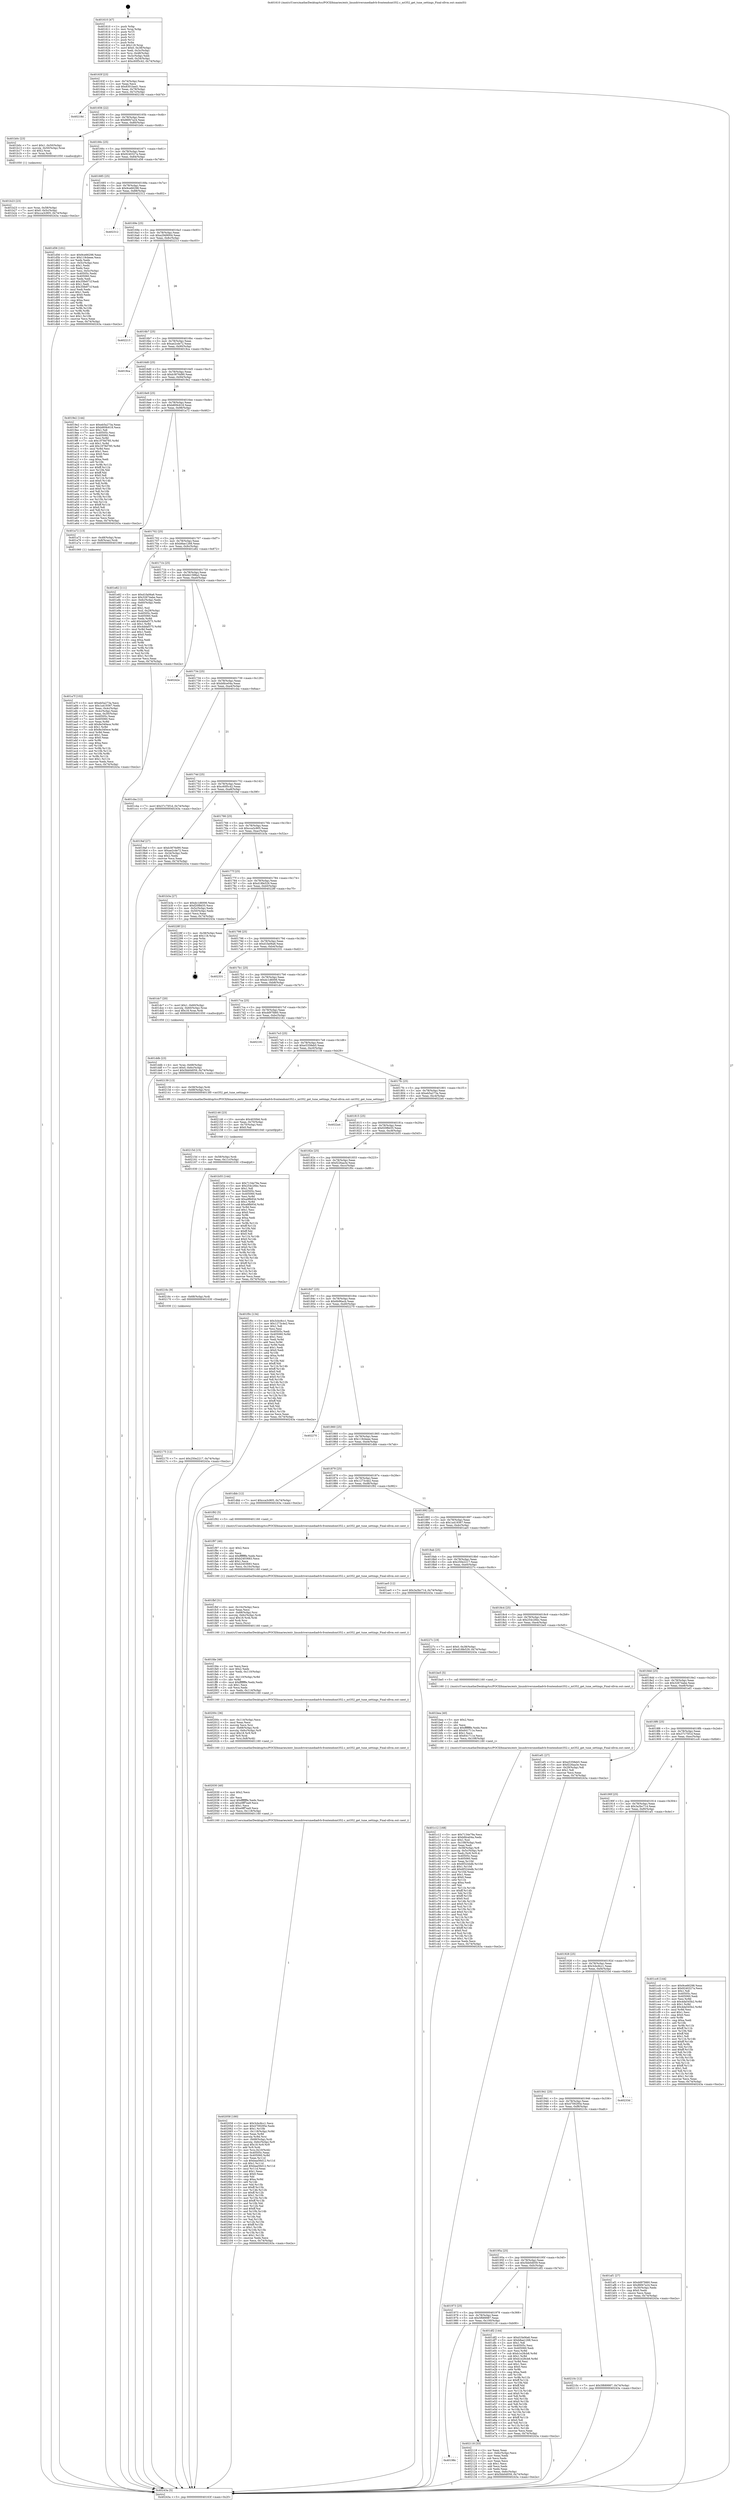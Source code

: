 digraph "0x401610" {
  label = "0x401610 (/mnt/c/Users/mathe/Desktop/tcc/POCII/binaries/extr_linuxdriversmediadvb-frontendsmt352.c_mt352_get_tune_settings_Final-ollvm.out::main(0))"
  labelloc = "t"
  node[shape=record]

  Entry [label="",width=0.3,height=0.3,shape=circle,fillcolor=black,style=filled]
  "0x40163f" [label="{
     0x40163f [23]\l
     | [instrs]\l
     &nbsp;&nbsp;0x40163f \<+3\>: mov -0x74(%rbp),%eax\l
     &nbsp;&nbsp;0x401642 \<+2\>: mov %eax,%ecx\l
     &nbsp;&nbsp;0x401644 \<+6\>: sub $0x8301bed1,%ecx\l
     &nbsp;&nbsp;0x40164a \<+3\>: mov %eax,-0x78(%rbp)\l
     &nbsp;&nbsp;0x40164d \<+3\>: mov %ecx,-0x7c(%rbp)\l
     &nbsp;&nbsp;0x401650 \<+6\>: je 000000000040218d \<main+0xb7d\>\l
  }"]
  "0x40218d" [label="{
     0x40218d\l
  }", style=dashed]
  "0x401656" [label="{
     0x401656 [22]\l
     | [instrs]\l
     &nbsp;&nbsp;0x401656 \<+5\>: jmp 000000000040165b \<main+0x4b\>\l
     &nbsp;&nbsp;0x40165b \<+3\>: mov -0x78(%rbp),%eax\l
     &nbsp;&nbsp;0x40165e \<+5\>: sub $0x86f47a24,%eax\l
     &nbsp;&nbsp;0x401663 \<+3\>: mov %eax,-0x80(%rbp)\l
     &nbsp;&nbsp;0x401666 \<+6\>: je 0000000000401b0c \<main+0x4fc\>\l
  }"]
  Exit [label="",width=0.3,height=0.3,shape=circle,fillcolor=black,style=filled,peripheries=2]
  "0x401b0c" [label="{
     0x401b0c [23]\l
     | [instrs]\l
     &nbsp;&nbsp;0x401b0c \<+7\>: movl $0x1,-0x50(%rbp)\l
     &nbsp;&nbsp;0x401b13 \<+4\>: movslq -0x50(%rbp),%rax\l
     &nbsp;&nbsp;0x401b17 \<+4\>: shl $0x2,%rax\l
     &nbsp;&nbsp;0x401b1b \<+3\>: mov %rax,%rdi\l
     &nbsp;&nbsp;0x401b1e \<+5\>: call 0000000000401050 \<malloc@plt\>\l
     | [calls]\l
     &nbsp;&nbsp;0x401050 \{1\} (unknown)\l
  }"]
  "0x40166c" [label="{
     0x40166c [25]\l
     | [instrs]\l
     &nbsp;&nbsp;0x40166c \<+5\>: jmp 0000000000401671 \<main+0x61\>\l
     &nbsp;&nbsp;0x401671 \<+3\>: mov -0x78(%rbp),%eax\l
     &nbsp;&nbsp;0x401674 \<+5\>: sub $0x9240327a,%eax\l
     &nbsp;&nbsp;0x401679 \<+6\>: mov %eax,-0x84(%rbp)\l
     &nbsp;&nbsp;0x40167f \<+6\>: je 0000000000401d56 \<main+0x746\>\l
  }"]
  "0x402175" [label="{
     0x402175 [12]\l
     | [instrs]\l
     &nbsp;&nbsp;0x402175 \<+7\>: movl $0x250e2217,-0x74(%rbp)\l
     &nbsp;&nbsp;0x40217c \<+5\>: jmp 000000000040243a \<main+0xe2a\>\l
  }"]
  "0x401d56" [label="{
     0x401d56 [101]\l
     | [instrs]\l
     &nbsp;&nbsp;0x401d56 \<+5\>: mov $0x9ce66298,%eax\l
     &nbsp;&nbsp;0x401d5b \<+5\>: mov $0x119cbeee,%ecx\l
     &nbsp;&nbsp;0x401d60 \<+2\>: xor %edx,%edx\l
     &nbsp;&nbsp;0x401d62 \<+3\>: mov -0x5c(%rbp),%esi\l
     &nbsp;&nbsp;0x401d65 \<+3\>: sub $0x1,%edx\l
     &nbsp;&nbsp;0x401d68 \<+2\>: sub %edx,%esi\l
     &nbsp;&nbsp;0x401d6a \<+3\>: mov %esi,-0x5c(%rbp)\l
     &nbsp;&nbsp;0x401d6d \<+7\>: mov 0x40505c,%edx\l
     &nbsp;&nbsp;0x401d74 \<+7\>: mov 0x405060,%esi\l
     &nbsp;&nbsp;0x401d7b \<+2\>: mov %edx,%edi\l
     &nbsp;&nbsp;0x401d7d \<+6\>: add $0x35fe971f,%edi\l
     &nbsp;&nbsp;0x401d83 \<+3\>: sub $0x1,%edi\l
     &nbsp;&nbsp;0x401d86 \<+6\>: sub $0x35fe971f,%edi\l
     &nbsp;&nbsp;0x401d8c \<+3\>: imul %edi,%edx\l
     &nbsp;&nbsp;0x401d8f \<+3\>: and $0x1,%edx\l
     &nbsp;&nbsp;0x401d92 \<+3\>: cmp $0x0,%edx\l
     &nbsp;&nbsp;0x401d95 \<+4\>: sete %r8b\l
     &nbsp;&nbsp;0x401d99 \<+3\>: cmp $0xa,%esi\l
     &nbsp;&nbsp;0x401d9c \<+4\>: setl %r9b\l
     &nbsp;&nbsp;0x401da0 \<+3\>: mov %r8b,%r10b\l
     &nbsp;&nbsp;0x401da3 \<+3\>: and %r9b,%r10b\l
     &nbsp;&nbsp;0x401da6 \<+3\>: xor %r9b,%r8b\l
     &nbsp;&nbsp;0x401da9 \<+3\>: or %r8b,%r10b\l
     &nbsp;&nbsp;0x401dac \<+4\>: test $0x1,%r10b\l
     &nbsp;&nbsp;0x401db0 \<+3\>: cmovne %ecx,%eax\l
     &nbsp;&nbsp;0x401db3 \<+3\>: mov %eax,-0x74(%rbp)\l
     &nbsp;&nbsp;0x401db6 \<+5\>: jmp 000000000040243a \<main+0xe2a\>\l
  }"]
  "0x401685" [label="{
     0x401685 [25]\l
     | [instrs]\l
     &nbsp;&nbsp;0x401685 \<+5\>: jmp 000000000040168a \<main+0x7a\>\l
     &nbsp;&nbsp;0x40168a \<+3\>: mov -0x78(%rbp),%eax\l
     &nbsp;&nbsp;0x40168d \<+5\>: sub $0x9ce66298,%eax\l
     &nbsp;&nbsp;0x401692 \<+6\>: mov %eax,-0x88(%rbp)\l
     &nbsp;&nbsp;0x401698 \<+6\>: je 0000000000402312 \<main+0xd02\>\l
  }"]
  "0x40216c" [label="{
     0x40216c [9]\l
     | [instrs]\l
     &nbsp;&nbsp;0x40216c \<+4\>: mov -0x68(%rbp),%rdi\l
     &nbsp;&nbsp;0x402170 \<+5\>: call 0000000000401030 \<free@plt\>\l
     | [calls]\l
     &nbsp;&nbsp;0x401030 \{1\} (unknown)\l
  }"]
  "0x402312" [label="{
     0x402312\l
  }", style=dashed]
  "0x40169e" [label="{
     0x40169e [25]\l
     | [instrs]\l
     &nbsp;&nbsp;0x40169e \<+5\>: jmp 00000000004016a3 \<main+0x93\>\l
     &nbsp;&nbsp;0x4016a3 \<+3\>: mov -0x78(%rbp),%eax\l
     &nbsp;&nbsp;0x4016a6 \<+5\>: sub $0xa29d9004,%eax\l
     &nbsp;&nbsp;0x4016ab \<+6\>: mov %eax,-0x8c(%rbp)\l
     &nbsp;&nbsp;0x4016b1 \<+6\>: je 0000000000402213 \<main+0xc03\>\l
  }"]
  "0x40215d" [label="{
     0x40215d [15]\l
     | [instrs]\l
     &nbsp;&nbsp;0x40215d \<+4\>: mov -0x58(%rbp),%rdi\l
     &nbsp;&nbsp;0x402161 \<+6\>: mov %eax,-0x11c(%rbp)\l
     &nbsp;&nbsp;0x402167 \<+5\>: call 0000000000401030 \<free@plt\>\l
     | [calls]\l
     &nbsp;&nbsp;0x401030 \{1\} (unknown)\l
  }"]
  "0x402213" [label="{
     0x402213\l
  }", style=dashed]
  "0x4016b7" [label="{
     0x4016b7 [25]\l
     | [instrs]\l
     &nbsp;&nbsp;0x4016b7 \<+5\>: jmp 00000000004016bc \<main+0xac\>\l
     &nbsp;&nbsp;0x4016bc \<+3\>: mov -0x78(%rbp),%eax\l
     &nbsp;&nbsp;0x4016bf \<+5\>: sub $0xae2cde72,%eax\l
     &nbsp;&nbsp;0x4016c4 \<+6\>: mov %eax,-0x90(%rbp)\l
     &nbsp;&nbsp;0x4016ca \<+6\>: je 00000000004019ca \<main+0x3ba\>\l
  }"]
  "0x402146" [label="{
     0x402146 [23]\l
     | [instrs]\l
     &nbsp;&nbsp;0x402146 \<+10\>: movabs $0x4030b6,%rdi\l
     &nbsp;&nbsp;0x402150 \<+3\>: mov %eax,-0x70(%rbp)\l
     &nbsp;&nbsp;0x402153 \<+3\>: mov -0x70(%rbp),%esi\l
     &nbsp;&nbsp;0x402156 \<+2\>: mov $0x0,%al\l
     &nbsp;&nbsp;0x402158 \<+5\>: call 0000000000401040 \<printf@plt\>\l
     | [calls]\l
     &nbsp;&nbsp;0x401040 \{1\} (unknown)\l
  }"]
  "0x4019ca" [label="{
     0x4019ca\l
  }", style=dashed]
  "0x4016d0" [label="{
     0x4016d0 [25]\l
     | [instrs]\l
     &nbsp;&nbsp;0x4016d0 \<+5\>: jmp 00000000004016d5 \<main+0xc5\>\l
     &nbsp;&nbsp;0x4016d5 \<+3\>: mov -0x78(%rbp),%eax\l
     &nbsp;&nbsp;0x4016d8 \<+5\>: sub $0xb3876d90,%eax\l
     &nbsp;&nbsp;0x4016dd \<+6\>: mov %eax,-0x94(%rbp)\l
     &nbsp;&nbsp;0x4016e3 \<+6\>: je 00000000004019e2 \<main+0x3d2\>\l
  }"]
  "0x40198c" [label="{
     0x40198c\l
  }", style=dashed]
  "0x4019e2" [label="{
     0x4019e2 [144]\l
     | [instrs]\l
     &nbsp;&nbsp;0x4019e2 \<+5\>: mov $0xeb5a273a,%eax\l
     &nbsp;&nbsp;0x4019e7 \<+5\>: mov $0xb809c618,%ecx\l
     &nbsp;&nbsp;0x4019ec \<+2\>: mov $0x1,%dl\l
     &nbsp;&nbsp;0x4019ee \<+7\>: mov 0x40505c,%esi\l
     &nbsp;&nbsp;0x4019f5 \<+7\>: mov 0x405060,%edi\l
     &nbsp;&nbsp;0x4019fc \<+3\>: mov %esi,%r8d\l
     &nbsp;&nbsp;0x4019ff \<+7\>: sub $0x1978d785,%r8d\l
     &nbsp;&nbsp;0x401a06 \<+4\>: sub $0x1,%r8d\l
     &nbsp;&nbsp;0x401a0a \<+7\>: add $0x1978d785,%r8d\l
     &nbsp;&nbsp;0x401a11 \<+4\>: imul %r8d,%esi\l
     &nbsp;&nbsp;0x401a15 \<+3\>: and $0x1,%esi\l
     &nbsp;&nbsp;0x401a18 \<+3\>: cmp $0x0,%esi\l
     &nbsp;&nbsp;0x401a1b \<+4\>: sete %r9b\l
     &nbsp;&nbsp;0x401a1f \<+3\>: cmp $0xa,%edi\l
     &nbsp;&nbsp;0x401a22 \<+4\>: setl %r10b\l
     &nbsp;&nbsp;0x401a26 \<+3\>: mov %r9b,%r11b\l
     &nbsp;&nbsp;0x401a29 \<+4\>: xor $0xff,%r11b\l
     &nbsp;&nbsp;0x401a2d \<+3\>: mov %r10b,%bl\l
     &nbsp;&nbsp;0x401a30 \<+3\>: xor $0xff,%bl\l
     &nbsp;&nbsp;0x401a33 \<+3\>: xor $0x0,%dl\l
     &nbsp;&nbsp;0x401a36 \<+3\>: mov %r11b,%r14b\l
     &nbsp;&nbsp;0x401a39 \<+4\>: and $0x0,%r14b\l
     &nbsp;&nbsp;0x401a3d \<+3\>: and %dl,%r9b\l
     &nbsp;&nbsp;0x401a40 \<+3\>: mov %bl,%r15b\l
     &nbsp;&nbsp;0x401a43 \<+4\>: and $0x0,%r15b\l
     &nbsp;&nbsp;0x401a47 \<+3\>: and %dl,%r10b\l
     &nbsp;&nbsp;0x401a4a \<+3\>: or %r9b,%r14b\l
     &nbsp;&nbsp;0x401a4d \<+3\>: or %r10b,%r15b\l
     &nbsp;&nbsp;0x401a50 \<+3\>: xor %r15b,%r14b\l
     &nbsp;&nbsp;0x401a53 \<+3\>: or %bl,%r11b\l
     &nbsp;&nbsp;0x401a56 \<+4\>: xor $0xff,%r11b\l
     &nbsp;&nbsp;0x401a5a \<+3\>: or $0x0,%dl\l
     &nbsp;&nbsp;0x401a5d \<+3\>: and %dl,%r11b\l
     &nbsp;&nbsp;0x401a60 \<+3\>: or %r11b,%r14b\l
     &nbsp;&nbsp;0x401a63 \<+4\>: test $0x1,%r14b\l
     &nbsp;&nbsp;0x401a67 \<+3\>: cmovne %ecx,%eax\l
     &nbsp;&nbsp;0x401a6a \<+3\>: mov %eax,-0x74(%rbp)\l
     &nbsp;&nbsp;0x401a6d \<+5\>: jmp 000000000040243a \<main+0xe2a\>\l
  }"]
  "0x4016e9" [label="{
     0x4016e9 [25]\l
     | [instrs]\l
     &nbsp;&nbsp;0x4016e9 \<+5\>: jmp 00000000004016ee \<main+0xde\>\l
     &nbsp;&nbsp;0x4016ee \<+3\>: mov -0x78(%rbp),%eax\l
     &nbsp;&nbsp;0x4016f1 \<+5\>: sub $0xb809c618,%eax\l
     &nbsp;&nbsp;0x4016f6 \<+6\>: mov %eax,-0x98(%rbp)\l
     &nbsp;&nbsp;0x4016fc \<+6\>: je 0000000000401a72 \<main+0x462\>\l
  }"]
  "0x402118" [label="{
     0x402118 [33]\l
     | [instrs]\l
     &nbsp;&nbsp;0x402118 \<+2\>: xor %eax,%eax\l
     &nbsp;&nbsp;0x40211a \<+3\>: mov -0x6c(%rbp),%ecx\l
     &nbsp;&nbsp;0x40211d \<+2\>: mov %eax,%edx\l
     &nbsp;&nbsp;0x40211f \<+2\>: sub %ecx,%edx\l
     &nbsp;&nbsp;0x402121 \<+2\>: mov %eax,%ecx\l
     &nbsp;&nbsp;0x402123 \<+3\>: sub $0x1,%ecx\l
     &nbsp;&nbsp;0x402126 \<+2\>: add %ecx,%edx\l
     &nbsp;&nbsp;0x402128 \<+2\>: sub %edx,%eax\l
     &nbsp;&nbsp;0x40212a \<+3\>: mov %eax,-0x6c(%rbp)\l
     &nbsp;&nbsp;0x40212d \<+7\>: movl $0x5bb0d059,-0x74(%rbp)\l
     &nbsp;&nbsp;0x402134 \<+5\>: jmp 000000000040243a \<main+0xe2a\>\l
  }"]
  "0x401a72" [label="{
     0x401a72 [13]\l
     | [instrs]\l
     &nbsp;&nbsp;0x401a72 \<+4\>: mov -0x48(%rbp),%rax\l
     &nbsp;&nbsp;0x401a76 \<+4\>: mov 0x8(%rax),%rdi\l
     &nbsp;&nbsp;0x401a7a \<+5\>: call 0000000000401060 \<atoi@plt\>\l
     | [calls]\l
     &nbsp;&nbsp;0x401060 \{1\} (unknown)\l
  }"]
  "0x401702" [label="{
     0x401702 [25]\l
     | [instrs]\l
     &nbsp;&nbsp;0x401702 \<+5\>: jmp 0000000000401707 \<main+0xf7\>\l
     &nbsp;&nbsp;0x401707 \<+3\>: mov -0x78(%rbp),%eax\l
     &nbsp;&nbsp;0x40170a \<+5\>: sub $0xb8ae1268,%eax\l
     &nbsp;&nbsp;0x40170f \<+6\>: mov %eax,-0x9c(%rbp)\l
     &nbsp;&nbsp;0x401715 \<+6\>: je 0000000000401e82 \<main+0x872\>\l
  }"]
  "0x402058" [label="{
     0x402058 [180]\l
     | [instrs]\l
     &nbsp;&nbsp;0x402058 \<+5\>: mov $0x3cbc8cc1,%ecx\l
     &nbsp;&nbsp;0x40205d \<+5\>: mov $0x4709295e,%edx\l
     &nbsp;&nbsp;0x402062 \<+3\>: mov $0x1,%r10b\l
     &nbsp;&nbsp;0x402065 \<+7\>: mov -0x118(%rbp),%r8d\l
     &nbsp;&nbsp;0x40206c \<+4\>: imul %eax,%r8d\l
     &nbsp;&nbsp;0x402070 \<+3\>: movslq %r8d,%rsi\l
     &nbsp;&nbsp;0x402073 \<+4\>: mov -0x68(%rbp),%rdi\l
     &nbsp;&nbsp;0x402077 \<+4\>: movslq -0x6c(%rbp),%r9\l
     &nbsp;&nbsp;0x40207b \<+4\>: imul $0x18,%r9,%r9\l
     &nbsp;&nbsp;0x40207f \<+3\>: add %r9,%rdi\l
     &nbsp;&nbsp;0x402082 \<+4\>: mov %rsi,0x10(%rdi)\l
     &nbsp;&nbsp;0x402086 \<+7\>: mov 0x40505c,%eax\l
     &nbsp;&nbsp;0x40208d \<+8\>: mov 0x405060,%r8d\l
     &nbsp;&nbsp;0x402095 \<+3\>: mov %eax,%r11d\l
     &nbsp;&nbsp;0x402098 \<+7\>: sub $0xbaa56d12,%r11d\l
     &nbsp;&nbsp;0x40209f \<+4\>: sub $0x1,%r11d\l
     &nbsp;&nbsp;0x4020a3 \<+7\>: add $0xbaa56d12,%r11d\l
     &nbsp;&nbsp;0x4020aa \<+4\>: imul %r11d,%eax\l
     &nbsp;&nbsp;0x4020ae \<+3\>: and $0x1,%eax\l
     &nbsp;&nbsp;0x4020b1 \<+3\>: cmp $0x0,%eax\l
     &nbsp;&nbsp;0x4020b4 \<+3\>: sete %bl\l
     &nbsp;&nbsp;0x4020b7 \<+4\>: cmp $0xa,%r8d\l
     &nbsp;&nbsp;0x4020bb \<+4\>: setl %r14b\l
     &nbsp;&nbsp;0x4020bf \<+3\>: mov %bl,%r15b\l
     &nbsp;&nbsp;0x4020c2 \<+4\>: xor $0xff,%r15b\l
     &nbsp;&nbsp;0x4020c6 \<+3\>: mov %r14b,%r12b\l
     &nbsp;&nbsp;0x4020c9 \<+4\>: xor $0xff,%r12b\l
     &nbsp;&nbsp;0x4020cd \<+4\>: xor $0x1,%r10b\l
     &nbsp;&nbsp;0x4020d1 \<+3\>: mov %r15b,%r13b\l
     &nbsp;&nbsp;0x4020d4 \<+4\>: and $0xff,%r13b\l
     &nbsp;&nbsp;0x4020d8 \<+3\>: and %r10b,%bl\l
     &nbsp;&nbsp;0x4020db \<+3\>: mov %r12b,%al\l
     &nbsp;&nbsp;0x4020de \<+2\>: and $0xff,%al\l
     &nbsp;&nbsp;0x4020e0 \<+3\>: and %r10b,%r14b\l
     &nbsp;&nbsp;0x4020e3 \<+3\>: or %bl,%r13b\l
     &nbsp;&nbsp;0x4020e6 \<+3\>: or %r14b,%al\l
     &nbsp;&nbsp;0x4020e9 \<+3\>: xor %al,%r13b\l
     &nbsp;&nbsp;0x4020ec \<+3\>: or %r12b,%r15b\l
     &nbsp;&nbsp;0x4020ef \<+4\>: xor $0xff,%r15b\l
     &nbsp;&nbsp;0x4020f3 \<+4\>: or $0x1,%r10b\l
     &nbsp;&nbsp;0x4020f7 \<+3\>: and %r10b,%r15b\l
     &nbsp;&nbsp;0x4020fa \<+3\>: or %r15b,%r13b\l
     &nbsp;&nbsp;0x4020fd \<+4\>: test $0x1,%r13b\l
     &nbsp;&nbsp;0x402101 \<+3\>: cmovne %edx,%ecx\l
     &nbsp;&nbsp;0x402104 \<+3\>: mov %ecx,-0x74(%rbp)\l
     &nbsp;&nbsp;0x402107 \<+5\>: jmp 000000000040243a \<main+0xe2a\>\l
  }"]
  "0x401e82" [label="{
     0x401e82 [111]\l
     | [instrs]\l
     &nbsp;&nbsp;0x401e82 \<+5\>: mov $0xd1fa06a6,%eax\l
     &nbsp;&nbsp;0x401e87 \<+5\>: mov $0x32674abe,%ecx\l
     &nbsp;&nbsp;0x401e8c \<+3\>: mov -0x6c(%rbp),%edx\l
     &nbsp;&nbsp;0x401e8f \<+3\>: cmp -0x60(%rbp),%edx\l
     &nbsp;&nbsp;0x401e92 \<+4\>: setl %sil\l
     &nbsp;&nbsp;0x401e96 \<+4\>: and $0x1,%sil\l
     &nbsp;&nbsp;0x401e9a \<+4\>: mov %sil,-0x29(%rbp)\l
     &nbsp;&nbsp;0x401e9e \<+7\>: mov 0x40505c,%edx\l
     &nbsp;&nbsp;0x401ea5 \<+7\>: mov 0x405060,%edi\l
     &nbsp;&nbsp;0x401eac \<+3\>: mov %edx,%r8d\l
     &nbsp;&nbsp;0x401eaf \<+7\>: add $0x4ddaf375,%r8d\l
     &nbsp;&nbsp;0x401eb6 \<+4\>: sub $0x1,%r8d\l
     &nbsp;&nbsp;0x401eba \<+7\>: sub $0x4ddaf375,%r8d\l
     &nbsp;&nbsp;0x401ec1 \<+4\>: imul %r8d,%edx\l
     &nbsp;&nbsp;0x401ec5 \<+3\>: and $0x1,%edx\l
     &nbsp;&nbsp;0x401ec8 \<+3\>: cmp $0x0,%edx\l
     &nbsp;&nbsp;0x401ecb \<+4\>: sete %sil\l
     &nbsp;&nbsp;0x401ecf \<+3\>: cmp $0xa,%edi\l
     &nbsp;&nbsp;0x401ed2 \<+4\>: setl %r9b\l
     &nbsp;&nbsp;0x401ed6 \<+3\>: mov %sil,%r10b\l
     &nbsp;&nbsp;0x401ed9 \<+3\>: and %r9b,%r10b\l
     &nbsp;&nbsp;0x401edc \<+3\>: xor %r9b,%sil\l
     &nbsp;&nbsp;0x401edf \<+3\>: or %sil,%r10b\l
     &nbsp;&nbsp;0x401ee2 \<+4\>: test $0x1,%r10b\l
     &nbsp;&nbsp;0x401ee6 \<+3\>: cmovne %ecx,%eax\l
     &nbsp;&nbsp;0x401ee9 \<+3\>: mov %eax,-0x74(%rbp)\l
     &nbsp;&nbsp;0x401eec \<+5\>: jmp 000000000040243a \<main+0xe2a\>\l
  }"]
  "0x40171b" [label="{
     0x40171b [25]\l
     | [instrs]\l
     &nbsp;&nbsp;0x40171b \<+5\>: jmp 0000000000401720 \<main+0x110\>\l
     &nbsp;&nbsp;0x401720 \<+3\>: mov -0x78(%rbp),%eax\l
     &nbsp;&nbsp;0x401723 \<+5\>: sub $0xbb1588a2,%eax\l
     &nbsp;&nbsp;0x401728 \<+6\>: mov %eax,-0xa0(%rbp)\l
     &nbsp;&nbsp;0x40172e \<+6\>: je 000000000040242e \<main+0xe1e\>\l
  }"]
  "0x402030" [label="{
     0x402030 [40]\l
     | [instrs]\l
     &nbsp;&nbsp;0x402030 \<+5\>: mov $0x2,%ecx\l
     &nbsp;&nbsp;0x402035 \<+1\>: cltd\l
     &nbsp;&nbsp;0x402036 \<+2\>: idiv %ecx\l
     &nbsp;&nbsp;0x402038 \<+6\>: imul $0xfffffffe,%edx,%ecx\l
     &nbsp;&nbsp;0x40203e \<+6\>: add $0xe9ff7ea9,%ecx\l
     &nbsp;&nbsp;0x402044 \<+3\>: add $0x1,%ecx\l
     &nbsp;&nbsp;0x402047 \<+6\>: sub $0xe9ff7ea9,%ecx\l
     &nbsp;&nbsp;0x40204d \<+6\>: mov %ecx,-0x118(%rbp)\l
     &nbsp;&nbsp;0x402053 \<+5\>: call 0000000000401160 \<next_i\>\l
     | [calls]\l
     &nbsp;&nbsp;0x401160 \{1\} (/mnt/c/Users/mathe/Desktop/tcc/POCII/binaries/extr_linuxdriversmediadvb-frontendsmt352.c_mt352_get_tune_settings_Final-ollvm.out::next_i)\l
  }"]
  "0x40242e" [label="{
     0x40242e\l
  }", style=dashed]
  "0x401734" [label="{
     0x401734 [25]\l
     | [instrs]\l
     &nbsp;&nbsp;0x401734 \<+5\>: jmp 0000000000401739 \<main+0x129\>\l
     &nbsp;&nbsp;0x401739 \<+3\>: mov -0x78(%rbp),%eax\l
     &nbsp;&nbsp;0x40173c \<+5\>: sub $0xbfdce04a,%eax\l
     &nbsp;&nbsp;0x401741 \<+6\>: mov %eax,-0xa4(%rbp)\l
     &nbsp;&nbsp;0x401747 \<+6\>: je 0000000000401cba \<main+0x6aa\>\l
  }"]
  "0x40200c" [label="{
     0x40200c [36]\l
     | [instrs]\l
     &nbsp;&nbsp;0x40200c \<+6\>: mov -0x114(%rbp),%ecx\l
     &nbsp;&nbsp;0x402012 \<+3\>: imul %eax,%ecx\l
     &nbsp;&nbsp;0x402015 \<+3\>: movslq %ecx,%rsi\l
     &nbsp;&nbsp;0x402018 \<+4\>: mov -0x68(%rbp),%rdi\l
     &nbsp;&nbsp;0x40201c \<+4\>: movslq -0x6c(%rbp),%r9\l
     &nbsp;&nbsp;0x402020 \<+4\>: imul $0x18,%r9,%r9\l
     &nbsp;&nbsp;0x402024 \<+3\>: add %r9,%rdi\l
     &nbsp;&nbsp;0x402027 \<+4\>: mov %rsi,0x8(%rdi)\l
     &nbsp;&nbsp;0x40202b \<+5\>: call 0000000000401160 \<next_i\>\l
     | [calls]\l
     &nbsp;&nbsp;0x401160 \{1\} (/mnt/c/Users/mathe/Desktop/tcc/POCII/binaries/extr_linuxdriversmediadvb-frontendsmt352.c_mt352_get_tune_settings_Final-ollvm.out::next_i)\l
  }"]
  "0x401cba" [label="{
     0x401cba [12]\l
     | [instrs]\l
     &nbsp;&nbsp;0x401cba \<+7\>: movl $0x37c75f1d,-0x74(%rbp)\l
     &nbsp;&nbsp;0x401cc1 \<+5\>: jmp 000000000040243a \<main+0xe2a\>\l
  }"]
  "0x40174d" [label="{
     0x40174d [25]\l
     | [instrs]\l
     &nbsp;&nbsp;0x40174d \<+5\>: jmp 0000000000401752 \<main+0x142\>\l
     &nbsp;&nbsp;0x401752 \<+3\>: mov -0x78(%rbp),%eax\l
     &nbsp;&nbsp;0x401755 \<+5\>: sub $0xc60f5c42,%eax\l
     &nbsp;&nbsp;0x40175a \<+6\>: mov %eax,-0xa8(%rbp)\l
     &nbsp;&nbsp;0x401760 \<+6\>: je 00000000004019af \<main+0x39f\>\l
  }"]
  "0x401fde" [label="{
     0x401fde [46]\l
     | [instrs]\l
     &nbsp;&nbsp;0x401fde \<+2\>: xor %ecx,%ecx\l
     &nbsp;&nbsp;0x401fe0 \<+5\>: mov $0x2,%edx\l
     &nbsp;&nbsp;0x401fe5 \<+6\>: mov %edx,-0x110(%rbp)\l
     &nbsp;&nbsp;0x401feb \<+1\>: cltd\l
     &nbsp;&nbsp;0x401fec \<+7\>: mov -0x110(%rbp),%r8d\l
     &nbsp;&nbsp;0x401ff3 \<+3\>: idiv %r8d\l
     &nbsp;&nbsp;0x401ff6 \<+6\>: imul $0xfffffffe,%edx,%edx\l
     &nbsp;&nbsp;0x401ffc \<+3\>: sub $0x1,%ecx\l
     &nbsp;&nbsp;0x401fff \<+2\>: sub %ecx,%edx\l
     &nbsp;&nbsp;0x402001 \<+6\>: mov %edx,-0x114(%rbp)\l
     &nbsp;&nbsp;0x402007 \<+5\>: call 0000000000401160 \<next_i\>\l
     | [calls]\l
     &nbsp;&nbsp;0x401160 \{1\} (/mnt/c/Users/mathe/Desktop/tcc/POCII/binaries/extr_linuxdriversmediadvb-frontendsmt352.c_mt352_get_tune_settings_Final-ollvm.out::next_i)\l
  }"]
  "0x4019af" [label="{
     0x4019af [27]\l
     | [instrs]\l
     &nbsp;&nbsp;0x4019af \<+5\>: mov $0xb3876d90,%eax\l
     &nbsp;&nbsp;0x4019b4 \<+5\>: mov $0xae2cde72,%ecx\l
     &nbsp;&nbsp;0x4019b9 \<+3\>: mov -0x34(%rbp),%edx\l
     &nbsp;&nbsp;0x4019bc \<+3\>: cmp $0x2,%edx\l
     &nbsp;&nbsp;0x4019bf \<+3\>: cmovne %ecx,%eax\l
     &nbsp;&nbsp;0x4019c2 \<+3\>: mov %eax,-0x74(%rbp)\l
     &nbsp;&nbsp;0x4019c5 \<+5\>: jmp 000000000040243a \<main+0xe2a\>\l
  }"]
  "0x401766" [label="{
     0x401766 [25]\l
     | [instrs]\l
     &nbsp;&nbsp;0x401766 \<+5\>: jmp 000000000040176b \<main+0x15b\>\l
     &nbsp;&nbsp;0x40176b \<+3\>: mov -0x78(%rbp),%eax\l
     &nbsp;&nbsp;0x40176e \<+5\>: sub $0xcca3c905,%eax\l
     &nbsp;&nbsp;0x401773 \<+6\>: mov %eax,-0xac(%rbp)\l
     &nbsp;&nbsp;0x401779 \<+6\>: je 0000000000401b3a \<main+0x52a\>\l
  }"]
  "0x40243a" [label="{
     0x40243a [5]\l
     | [instrs]\l
     &nbsp;&nbsp;0x40243a \<+5\>: jmp 000000000040163f \<main+0x2f\>\l
  }"]
  "0x401610" [label="{
     0x401610 [47]\l
     | [instrs]\l
     &nbsp;&nbsp;0x401610 \<+1\>: push %rbp\l
     &nbsp;&nbsp;0x401611 \<+3\>: mov %rsp,%rbp\l
     &nbsp;&nbsp;0x401614 \<+2\>: push %r15\l
     &nbsp;&nbsp;0x401616 \<+2\>: push %r14\l
     &nbsp;&nbsp;0x401618 \<+2\>: push %r13\l
     &nbsp;&nbsp;0x40161a \<+2\>: push %r12\l
     &nbsp;&nbsp;0x40161c \<+1\>: push %rbx\l
     &nbsp;&nbsp;0x40161d \<+7\>: sub $0x118,%rsp\l
     &nbsp;&nbsp;0x401624 \<+7\>: movl $0x0,-0x38(%rbp)\l
     &nbsp;&nbsp;0x40162b \<+3\>: mov %edi,-0x3c(%rbp)\l
     &nbsp;&nbsp;0x40162e \<+4\>: mov %rsi,-0x48(%rbp)\l
     &nbsp;&nbsp;0x401632 \<+3\>: mov -0x3c(%rbp),%edi\l
     &nbsp;&nbsp;0x401635 \<+3\>: mov %edi,-0x34(%rbp)\l
     &nbsp;&nbsp;0x401638 \<+7\>: movl $0xc60f5c42,-0x74(%rbp)\l
  }"]
  "0x401a7f" [label="{
     0x401a7f [102]\l
     | [instrs]\l
     &nbsp;&nbsp;0x401a7f \<+5\>: mov $0xeb5a273a,%ecx\l
     &nbsp;&nbsp;0x401a84 \<+5\>: mov $0x1a419367,%edx\l
     &nbsp;&nbsp;0x401a89 \<+3\>: mov %eax,-0x4c(%rbp)\l
     &nbsp;&nbsp;0x401a8c \<+3\>: mov -0x4c(%rbp),%eax\l
     &nbsp;&nbsp;0x401a8f \<+3\>: mov %eax,-0x30(%rbp)\l
     &nbsp;&nbsp;0x401a92 \<+7\>: mov 0x40505c,%eax\l
     &nbsp;&nbsp;0x401a99 \<+7\>: mov 0x405060,%esi\l
     &nbsp;&nbsp;0x401aa0 \<+3\>: mov %eax,%r8d\l
     &nbsp;&nbsp;0x401aa3 \<+7\>: add $0x8e340ece,%r8d\l
     &nbsp;&nbsp;0x401aaa \<+4\>: sub $0x1,%r8d\l
     &nbsp;&nbsp;0x401aae \<+7\>: sub $0x8e340ece,%r8d\l
     &nbsp;&nbsp;0x401ab5 \<+4\>: imul %r8d,%eax\l
     &nbsp;&nbsp;0x401ab9 \<+3\>: and $0x1,%eax\l
     &nbsp;&nbsp;0x401abc \<+3\>: cmp $0x0,%eax\l
     &nbsp;&nbsp;0x401abf \<+4\>: sete %r9b\l
     &nbsp;&nbsp;0x401ac3 \<+3\>: cmp $0xa,%esi\l
     &nbsp;&nbsp;0x401ac6 \<+4\>: setl %r10b\l
     &nbsp;&nbsp;0x401aca \<+3\>: mov %r9b,%r11b\l
     &nbsp;&nbsp;0x401acd \<+3\>: and %r10b,%r11b\l
     &nbsp;&nbsp;0x401ad0 \<+3\>: xor %r10b,%r9b\l
     &nbsp;&nbsp;0x401ad3 \<+3\>: or %r9b,%r11b\l
     &nbsp;&nbsp;0x401ad6 \<+4\>: test $0x1,%r11b\l
     &nbsp;&nbsp;0x401ada \<+3\>: cmovne %edx,%ecx\l
     &nbsp;&nbsp;0x401add \<+3\>: mov %ecx,-0x74(%rbp)\l
     &nbsp;&nbsp;0x401ae0 \<+5\>: jmp 000000000040243a \<main+0xe2a\>\l
  }"]
  "0x401fbf" [label="{
     0x401fbf [31]\l
     | [instrs]\l
     &nbsp;&nbsp;0x401fbf \<+6\>: mov -0x10c(%rbp),%ecx\l
     &nbsp;&nbsp;0x401fc5 \<+3\>: imul %eax,%ecx\l
     &nbsp;&nbsp;0x401fc8 \<+4\>: mov -0x68(%rbp),%rsi\l
     &nbsp;&nbsp;0x401fcc \<+4\>: movslq -0x6c(%rbp),%rdi\l
     &nbsp;&nbsp;0x401fd0 \<+4\>: imul $0x18,%rdi,%rdi\l
     &nbsp;&nbsp;0x401fd4 \<+3\>: add %rdi,%rsi\l
     &nbsp;&nbsp;0x401fd7 \<+2\>: mov %ecx,(%rsi)\l
     &nbsp;&nbsp;0x401fd9 \<+5\>: call 0000000000401160 \<next_i\>\l
     | [calls]\l
     &nbsp;&nbsp;0x401160 \{1\} (/mnt/c/Users/mathe/Desktop/tcc/POCII/binaries/extr_linuxdriversmediadvb-frontendsmt352.c_mt352_get_tune_settings_Final-ollvm.out::next_i)\l
  }"]
  "0x401b3a" [label="{
     0x401b3a [27]\l
     | [instrs]\l
     &nbsp;&nbsp;0x401b3a \<+5\>: mov $0xdc1d6006,%eax\l
     &nbsp;&nbsp;0x401b3f \<+5\>: mov $0xf20f8d35,%ecx\l
     &nbsp;&nbsp;0x401b44 \<+3\>: mov -0x5c(%rbp),%edx\l
     &nbsp;&nbsp;0x401b47 \<+3\>: cmp -0x50(%rbp),%edx\l
     &nbsp;&nbsp;0x401b4a \<+3\>: cmovl %ecx,%eax\l
     &nbsp;&nbsp;0x401b4d \<+3\>: mov %eax,-0x74(%rbp)\l
     &nbsp;&nbsp;0x401b50 \<+5\>: jmp 000000000040243a \<main+0xe2a\>\l
  }"]
  "0x40177f" [label="{
     0x40177f [25]\l
     | [instrs]\l
     &nbsp;&nbsp;0x40177f \<+5\>: jmp 0000000000401784 \<main+0x174\>\l
     &nbsp;&nbsp;0x401784 \<+3\>: mov -0x78(%rbp),%eax\l
     &nbsp;&nbsp;0x401787 \<+5\>: sub $0xd18fe529,%eax\l
     &nbsp;&nbsp;0x40178c \<+6\>: mov %eax,-0xb0(%rbp)\l
     &nbsp;&nbsp;0x401792 \<+6\>: je 000000000040228f \<main+0xc7f\>\l
  }"]
  "0x401f97" [label="{
     0x401f97 [40]\l
     | [instrs]\l
     &nbsp;&nbsp;0x401f97 \<+5\>: mov $0x2,%ecx\l
     &nbsp;&nbsp;0x401f9c \<+1\>: cltd\l
     &nbsp;&nbsp;0x401f9d \<+2\>: idiv %ecx\l
     &nbsp;&nbsp;0x401f9f \<+6\>: imul $0xfffffffe,%edx,%ecx\l
     &nbsp;&nbsp;0x401fa5 \<+6\>: add $0xb2403683,%ecx\l
     &nbsp;&nbsp;0x401fab \<+3\>: add $0x1,%ecx\l
     &nbsp;&nbsp;0x401fae \<+6\>: sub $0xb2403683,%ecx\l
     &nbsp;&nbsp;0x401fb4 \<+6\>: mov %ecx,-0x10c(%rbp)\l
     &nbsp;&nbsp;0x401fba \<+5\>: call 0000000000401160 \<next_i\>\l
     | [calls]\l
     &nbsp;&nbsp;0x401160 \{1\} (/mnt/c/Users/mathe/Desktop/tcc/POCII/binaries/extr_linuxdriversmediadvb-frontendsmt352.c_mt352_get_tune_settings_Final-ollvm.out::next_i)\l
  }"]
  "0x40228f" [label="{
     0x40228f [21]\l
     | [instrs]\l
     &nbsp;&nbsp;0x40228f \<+3\>: mov -0x38(%rbp),%eax\l
     &nbsp;&nbsp;0x402292 \<+7\>: add $0x118,%rsp\l
     &nbsp;&nbsp;0x402299 \<+1\>: pop %rbx\l
     &nbsp;&nbsp;0x40229a \<+2\>: pop %r12\l
     &nbsp;&nbsp;0x40229c \<+2\>: pop %r13\l
     &nbsp;&nbsp;0x40229e \<+2\>: pop %r14\l
     &nbsp;&nbsp;0x4022a0 \<+2\>: pop %r15\l
     &nbsp;&nbsp;0x4022a2 \<+1\>: pop %rbp\l
     &nbsp;&nbsp;0x4022a3 \<+1\>: ret\l
  }"]
  "0x401798" [label="{
     0x401798 [25]\l
     | [instrs]\l
     &nbsp;&nbsp;0x401798 \<+5\>: jmp 000000000040179d \<main+0x18d\>\l
     &nbsp;&nbsp;0x40179d \<+3\>: mov -0x78(%rbp),%eax\l
     &nbsp;&nbsp;0x4017a0 \<+5\>: sub $0xd1fa06a6,%eax\l
     &nbsp;&nbsp;0x4017a5 \<+6\>: mov %eax,-0xb4(%rbp)\l
     &nbsp;&nbsp;0x4017ab \<+6\>: je 0000000000402331 \<main+0xd21\>\l
  }"]
  "0x401973" [label="{
     0x401973 [25]\l
     | [instrs]\l
     &nbsp;&nbsp;0x401973 \<+5\>: jmp 0000000000401978 \<main+0x368\>\l
     &nbsp;&nbsp;0x401978 \<+3\>: mov -0x78(%rbp),%eax\l
     &nbsp;&nbsp;0x40197b \<+5\>: sub $0x5f689987,%eax\l
     &nbsp;&nbsp;0x401980 \<+6\>: mov %eax,-0x100(%rbp)\l
     &nbsp;&nbsp;0x401986 \<+6\>: je 0000000000402118 \<main+0xb08\>\l
  }"]
  "0x402331" [label="{
     0x402331\l
  }", style=dashed]
  "0x4017b1" [label="{
     0x4017b1 [25]\l
     | [instrs]\l
     &nbsp;&nbsp;0x4017b1 \<+5\>: jmp 00000000004017b6 \<main+0x1a6\>\l
     &nbsp;&nbsp;0x4017b6 \<+3\>: mov -0x78(%rbp),%eax\l
     &nbsp;&nbsp;0x4017b9 \<+5\>: sub $0xdc1d6006,%eax\l
     &nbsp;&nbsp;0x4017be \<+6\>: mov %eax,-0xb8(%rbp)\l
     &nbsp;&nbsp;0x4017c4 \<+6\>: je 0000000000401dc7 \<main+0x7b7\>\l
  }"]
  "0x401df2" [label="{
     0x401df2 [144]\l
     | [instrs]\l
     &nbsp;&nbsp;0x401df2 \<+5\>: mov $0xd1fa06a6,%eax\l
     &nbsp;&nbsp;0x401df7 \<+5\>: mov $0xb8ae1268,%ecx\l
     &nbsp;&nbsp;0x401dfc \<+2\>: mov $0x1,%dl\l
     &nbsp;&nbsp;0x401dfe \<+7\>: mov 0x40505c,%esi\l
     &nbsp;&nbsp;0x401e05 \<+7\>: mov 0x405060,%edi\l
     &nbsp;&nbsp;0x401e0c \<+3\>: mov %esi,%r8d\l
     &nbsp;&nbsp;0x401e0f \<+7\>: sub $0xb1e28cb8,%r8d\l
     &nbsp;&nbsp;0x401e16 \<+4\>: sub $0x1,%r8d\l
     &nbsp;&nbsp;0x401e1a \<+7\>: add $0xb1e28cb8,%r8d\l
     &nbsp;&nbsp;0x401e21 \<+4\>: imul %r8d,%esi\l
     &nbsp;&nbsp;0x401e25 \<+3\>: and $0x1,%esi\l
     &nbsp;&nbsp;0x401e28 \<+3\>: cmp $0x0,%esi\l
     &nbsp;&nbsp;0x401e2b \<+4\>: sete %r9b\l
     &nbsp;&nbsp;0x401e2f \<+3\>: cmp $0xa,%edi\l
     &nbsp;&nbsp;0x401e32 \<+4\>: setl %r10b\l
     &nbsp;&nbsp;0x401e36 \<+3\>: mov %r9b,%r11b\l
     &nbsp;&nbsp;0x401e39 \<+4\>: xor $0xff,%r11b\l
     &nbsp;&nbsp;0x401e3d \<+3\>: mov %r10b,%bl\l
     &nbsp;&nbsp;0x401e40 \<+3\>: xor $0xff,%bl\l
     &nbsp;&nbsp;0x401e43 \<+3\>: xor $0x0,%dl\l
     &nbsp;&nbsp;0x401e46 \<+3\>: mov %r11b,%r14b\l
     &nbsp;&nbsp;0x401e49 \<+4\>: and $0x0,%r14b\l
     &nbsp;&nbsp;0x401e4d \<+3\>: and %dl,%r9b\l
     &nbsp;&nbsp;0x401e50 \<+3\>: mov %bl,%r15b\l
     &nbsp;&nbsp;0x401e53 \<+4\>: and $0x0,%r15b\l
     &nbsp;&nbsp;0x401e57 \<+3\>: and %dl,%r10b\l
     &nbsp;&nbsp;0x401e5a \<+3\>: or %r9b,%r14b\l
     &nbsp;&nbsp;0x401e5d \<+3\>: or %r10b,%r15b\l
     &nbsp;&nbsp;0x401e60 \<+3\>: xor %r15b,%r14b\l
     &nbsp;&nbsp;0x401e63 \<+3\>: or %bl,%r11b\l
     &nbsp;&nbsp;0x401e66 \<+4\>: xor $0xff,%r11b\l
     &nbsp;&nbsp;0x401e6a \<+3\>: or $0x0,%dl\l
     &nbsp;&nbsp;0x401e6d \<+3\>: and %dl,%r11b\l
     &nbsp;&nbsp;0x401e70 \<+3\>: or %r11b,%r14b\l
     &nbsp;&nbsp;0x401e73 \<+4\>: test $0x1,%r14b\l
     &nbsp;&nbsp;0x401e77 \<+3\>: cmovne %ecx,%eax\l
     &nbsp;&nbsp;0x401e7a \<+3\>: mov %eax,-0x74(%rbp)\l
     &nbsp;&nbsp;0x401e7d \<+5\>: jmp 000000000040243a \<main+0xe2a\>\l
  }"]
  "0x401dc7" [label="{
     0x401dc7 [20]\l
     | [instrs]\l
     &nbsp;&nbsp;0x401dc7 \<+7\>: movl $0x1,-0x60(%rbp)\l
     &nbsp;&nbsp;0x401dce \<+4\>: movslq -0x60(%rbp),%rax\l
     &nbsp;&nbsp;0x401dd2 \<+4\>: imul $0x18,%rax,%rdi\l
     &nbsp;&nbsp;0x401dd6 \<+5\>: call 0000000000401050 \<malloc@plt\>\l
     | [calls]\l
     &nbsp;&nbsp;0x401050 \{1\} (unknown)\l
  }"]
  "0x4017ca" [label="{
     0x4017ca [25]\l
     | [instrs]\l
     &nbsp;&nbsp;0x4017ca \<+5\>: jmp 00000000004017cf \<main+0x1bf\>\l
     &nbsp;&nbsp;0x4017cf \<+3\>: mov -0x78(%rbp),%eax\l
     &nbsp;&nbsp;0x4017d2 \<+5\>: sub $0xdd97fd60,%eax\l
     &nbsp;&nbsp;0x4017d7 \<+6\>: mov %eax,-0xbc(%rbp)\l
     &nbsp;&nbsp;0x4017dd \<+6\>: je 0000000000402181 \<main+0xb71\>\l
  }"]
  "0x40195a" [label="{
     0x40195a [25]\l
     | [instrs]\l
     &nbsp;&nbsp;0x40195a \<+5\>: jmp 000000000040195f \<main+0x34f\>\l
     &nbsp;&nbsp;0x40195f \<+3\>: mov -0x78(%rbp),%eax\l
     &nbsp;&nbsp;0x401962 \<+5\>: sub $0x5bb0d059,%eax\l
     &nbsp;&nbsp;0x401967 \<+6\>: mov %eax,-0xfc(%rbp)\l
     &nbsp;&nbsp;0x40196d \<+6\>: je 0000000000401df2 \<main+0x7e2\>\l
  }"]
  "0x402181" [label="{
     0x402181\l
  }", style=dashed]
  "0x4017e3" [label="{
     0x4017e3 [25]\l
     | [instrs]\l
     &nbsp;&nbsp;0x4017e3 \<+5\>: jmp 00000000004017e8 \<main+0x1d8\>\l
     &nbsp;&nbsp;0x4017e8 \<+3\>: mov -0x78(%rbp),%eax\l
     &nbsp;&nbsp;0x4017eb \<+5\>: sub $0xe5358eb5,%eax\l
     &nbsp;&nbsp;0x4017f0 \<+6\>: mov %eax,-0xc0(%rbp)\l
     &nbsp;&nbsp;0x4017f6 \<+6\>: je 0000000000402139 \<main+0xb29\>\l
  }"]
  "0x40210c" [label="{
     0x40210c [12]\l
     | [instrs]\l
     &nbsp;&nbsp;0x40210c \<+7\>: movl $0x5f689987,-0x74(%rbp)\l
     &nbsp;&nbsp;0x402113 \<+5\>: jmp 000000000040243a \<main+0xe2a\>\l
  }"]
  "0x402139" [label="{
     0x402139 [13]\l
     | [instrs]\l
     &nbsp;&nbsp;0x402139 \<+4\>: mov -0x58(%rbp),%rdi\l
     &nbsp;&nbsp;0x40213d \<+4\>: mov -0x68(%rbp),%rsi\l
     &nbsp;&nbsp;0x402141 \<+5\>: call 00000000004013f0 \<mt352_get_tune_settings\>\l
     | [calls]\l
     &nbsp;&nbsp;0x4013f0 \{1\} (/mnt/c/Users/mathe/Desktop/tcc/POCII/binaries/extr_linuxdriversmediadvb-frontendsmt352.c_mt352_get_tune_settings_Final-ollvm.out::mt352_get_tune_settings)\l
  }"]
  "0x4017fc" [label="{
     0x4017fc [25]\l
     | [instrs]\l
     &nbsp;&nbsp;0x4017fc \<+5\>: jmp 0000000000401801 \<main+0x1f1\>\l
     &nbsp;&nbsp;0x401801 \<+3\>: mov -0x78(%rbp),%eax\l
     &nbsp;&nbsp;0x401804 \<+5\>: sub $0xeb5a273a,%eax\l
     &nbsp;&nbsp;0x401809 \<+6\>: mov %eax,-0xc4(%rbp)\l
     &nbsp;&nbsp;0x40180f \<+6\>: je 00000000004022a4 \<main+0xc94\>\l
  }"]
  "0x401941" [label="{
     0x401941 [25]\l
     | [instrs]\l
     &nbsp;&nbsp;0x401941 \<+5\>: jmp 0000000000401946 \<main+0x336\>\l
     &nbsp;&nbsp;0x401946 \<+3\>: mov -0x78(%rbp),%eax\l
     &nbsp;&nbsp;0x401949 \<+5\>: sub $0x4709295e,%eax\l
     &nbsp;&nbsp;0x40194e \<+6\>: mov %eax,-0xf8(%rbp)\l
     &nbsp;&nbsp;0x401954 \<+6\>: je 000000000040210c \<main+0xafc\>\l
  }"]
  "0x4022a4" [label="{
     0x4022a4\l
  }", style=dashed]
  "0x401815" [label="{
     0x401815 [25]\l
     | [instrs]\l
     &nbsp;&nbsp;0x401815 \<+5\>: jmp 000000000040181a \<main+0x20a\>\l
     &nbsp;&nbsp;0x40181a \<+3\>: mov -0x78(%rbp),%eax\l
     &nbsp;&nbsp;0x40181d \<+5\>: sub $0xf20f8d35,%eax\l
     &nbsp;&nbsp;0x401822 \<+6\>: mov %eax,-0xc8(%rbp)\l
     &nbsp;&nbsp;0x401828 \<+6\>: je 0000000000401b55 \<main+0x545\>\l
  }"]
  "0x40233d" [label="{
     0x40233d\l
  }", style=dashed]
  "0x401b55" [label="{
     0x401b55 [144]\l
     | [instrs]\l
     &nbsp;&nbsp;0x401b55 \<+5\>: mov $0x7134e79a,%eax\l
     &nbsp;&nbsp;0x401b5a \<+5\>: mov $0x254c26bc,%ecx\l
     &nbsp;&nbsp;0x401b5f \<+2\>: mov $0x1,%dl\l
     &nbsp;&nbsp;0x401b61 \<+7\>: mov 0x40505c,%esi\l
     &nbsp;&nbsp;0x401b68 \<+7\>: mov 0x405060,%edi\l
     &nbsp;&nbsp;0x401b6f \<+3\>: mov %esi,%r8d\l
     &nbsp;&nbsp;0x401b72 \<+7\>: add $0xa9fb93d,%r8d\l
     &nbsp;&nbsp;0x401b79 \<+4\>: sub $0x1,%r8d\l
     &nbsp;&nbsp;0x401b7d \<+7\>: sub $0xa9fb93d,%r8d\l
     &nbsp;&nbsp;0x401b84 \<+4\>: imul %r8d,%esi\l
     &nbsp;&nbsp;0x401b88 \<+3\>: and $0x1,%esi\l
     &nbsp;&nbsp;0x401b8b \<+3\>: cmp $0x0,%esi\l
     &nbsp;&nbsp;0x401b8e \<+4\>: sete %r9b\l
     &nbsp;&nbsp;0x401b92 \<+3\>: cmp $0xa,%edi\l
     &nbsp;&nbsp;0x401b95 \<+4\>: setl %r10b\l
     &nbsp;&nbsp;0x401b99 \<+3\>: mov %r9b,%r11b\l
     &nbsp;&nbsp;0x401b9c \<+4\>: xor $0xff,%r11b\l
     &nbsp;&nbsp;0x401ba0 \<+3\>: mov %r10b,%bl\l
     &nbsp;&nbsp;0x401ba3 \<+3\>: xor $0xff,%bl\l
     &nbsp;&nbsp;0x401ba6 \<+3\>: xor $0x0,%dl\l
     &nbsp;&nbsp;0x401ba9 \<+3\>: mov %r11b,%r14b\l
     &nbsp;&nbsp;0x401bac \<+4\>: and $0x0,%r14b\l
     &nbsp;&nbsp;0x401bb0 \<+3\>: and %dl,%r9b\l
     &nbsp;&nbsp;0x401bb3 \<+3\>: mov %bl,%r15b\l
     &nbsp;&nbsp;0x401bb6 \<+4\>: and $0x0,%r15b\l
     &nbsp;&nbsp;0x401bba \<+3\>: and %dl,%r10b\l
     &nbsp;&nbsp;0x401bbd \<+3\>: or %r9b,%r14b\l
     &nbsp;&nbsp;0x401bc0 \<+3\>: or %r10b,%r15b\l
     &nbsp;&nbsp;0x401bc3 \<+3\>: xor %r15b,%r14b\l
     &nbsp;&nbsp;0x401bc6 \<+3\>: or %bl,%r11b\l
     &nbsp;&nbsp;0x401bc9 \<+4\>: xor $0xff,%r11b\l
     &nbsp;&nbsp;0x401bcd \<+3\>: or $0x0,%dl\l
     &nbsp;&nbsp;0x401bd0 \<+3\>: and %dl,%r11b\l
     &nbsp;&nbsp;0x401bd3 \<+3\>: or %r11b,%r14b\l
     &nbsp;&nbsp;0x401bd6 \<+4\>: test $0x1,%r14b\l
     &nbsp;&nbsp;0x401bda \<+3\>: cmovne %ecx,%eax\l
     &nbsp;&nbsp;0x401bdd \<+3\>: mov %eax,-0x74(%rbp)\l
     &nbsp;&nbsp;0x401be0 \<+5\>: jmp 000000000040243a \<main+0xe2a\>\l
  }"]
  "0x40182e" [label="{
     0x40182e [25]\l
     | [instrs]\l
     &nbsp;&nbsp;0x40182e \<+5\>: jmp 0000000000401833 \<main+0x223\>\l
     &nbsp;&nbsp;0x401833 \<+3\>: mov -0x78(%rbp),%eax\l
     &nbsp;&nbsp;0x401836 \<+5\>: sub $0xf226aa3e,%eax\l
     &nbsp;&nbsp;0x40183b \<+6\>: mov %eax,-0xcc(%rbp)\l
     &nbsp;&nbsp;0x401841 \<+6\>: je 0000000000401f0c \<main+0x8fc\>\l
  }"]
  "0x401ddb" [label="{
     0x401ddb [23]\l
     | [instrs]\l
     &nbsp;&nbsp;0x401ddb \<+4\>: mov %rax,-0x68(%rbp)\l
     &nbsp;&nbsp;0x401ddf \<+7\>: movl $0x0,-0x6c(%rbp)\l
     &nbsp;&nbsp;0x401de6 \<+7\>: movl $0x5bb0d059,-0x74(%rbp)\l
     &nbsp;&nbsp;0x401ded \<+5\>: jmp 000000000040243a \<main+0xe2a\>\l
  }"]
  "0x401f0c" [label="{
     0x401f0c [134]\l
     | [instrs]\l
     &nbsp;&nbsp;0x401f0c \<+5\>: mov $0x3cbc8cc1,%eax\l
     &nbsp;&nbsp;0x401f11 \<+5\>: mov $0x1273c4e2,%ecx\l
     &nbsp;&nbsp;0x401f16 \<+2\>: mov $0x1,%dl\l
     &nbsp;&nbsp;0x401f18 \<+2\>: xor %esi,%esi\l
     &nbsp;&nbsp;0x401f1a \<+7\>: mov 0x40505c,%edi\l
     &nbsp;&nbsp;0x401f21 \<+8\>: mov 0x405060,%r8d\l
     &nbsp;&nbsp;0x401f29 \<+3\>: sub $0x1,%esi\l
     &nbsp;&nbsp;0x401f2c \<+3\>: mov %edi,%r9d\l
     &nbsp;&nbsp;0x401f2f \<+3\>: add %esi,%r9d\l
     &nbsp;&nbsp;0x401f32 \<+4\>: imul %r9d,%edi\l
     &nbsp;&nbsp;0x401f36 \<+3\>: and $0x1,%edi\l
     &nbsp;&nbsp;0x401f39 \<+3\>: cmp $0x0,%edi\l
     &nbsp;&nbsp;0x401f3c \<+4\>: sete %r10b\l
     &nbsp;&nbsp;0x401f40 \<+4\>: cmp $0xa,%r8d\l
     &nbsp;&nbsp;0x401f44 \<+4\>: setl %r11b\l
     &nbsp;&nbsp;0x401f48 \<+3\>: mov %r10b,%bl\l
     &nbsp;&nbsp;0x401f4b \<+3\>: xor $0xff,%bl\l
     &nbsp;&nbsp;0x401f4e \<+3\>: mov %r11b,%r14b\l
     &nbsp;&nbsp;0x401f51 \<+4\>: xor $0xff,%r14b\l
     &nbsp;&nbsp;0x401f55 \<+3\>: xor $0x0,%dl\l
     &nbsp;&nbsp;0x401f58 \<+3\>: mov %bl,%r15b\l
     &nbsp;&nbsp;0x401f5b \<+4\>: and $0x0,%r15b\l
     &nbsp;&nbsp;0x401f5f \<+3\>: and %dl,%r10b\l
     &nbsp;&nbsp;0x401f62 \<+3\>: mov %r14b,%r12b\l
     &nbsp;&nbsp;0x401f65 \<+4\>: and $0x0,%r12b\l
     &nbsp;&nbsp;0x401f69 \<+3\>: and %dl,%r11b\l
     &nbsp;&nbsp;0x401f6c \<+3\>: or %r10b,%r15b\l
     &nbsp;&nbsp;0x401f6f \<+3\>: or %r11b,%r12b\l
     &nbsp;&nbsp;0x401f72 \<+3\>: xor %r12b,%r15b\l
     &nbsp;&nbsp;0x401f75 \<+3\>: or %r14b,%bl\l
     &nbsp;&nbsp;0x401f78 \<+3\>: xor $0xff,%bl\l
     &nbsp;&nbsp;0x401f7b \<+3\>: or $0x0,%dl\l
     &nbsp;&nbsp;0x401f7e \<+2\>: and %dl,%bl\l
     &nbsp;&nbsp;0x401f80 \<+3\>: or %bl,%r15b\l
     &nbsp;&nbsp;0x401f83 \<+4\>: test $0x1,%r15b\l
     &nbsp;&nbsp;0x401f87 \<+3\>: cmovne %ecx,%eax\l
     &nbsp;&nbsp;0x401f8a \<+3\>: mov %eax,-0x74(%rbp)\l
     &nbsp;&nbsp;0x401f8d \<+5\>: jmp 000000000040243a \<main+0xe2a\>\l
  }"]
  "0x401847" [label="{
     0x401847 [25]\l
     | [instrs]\l
     &nbsp;&nbsp;0x401847 \<+5\>: jmp 000000000040184c \<main+0x23c\>\l
     &nbsp;&nbsp;0x40184c \<+3\>: mov -0x78(%rbp),%eax\l
     &nbsp;&nbsp;0x40184f \<+5\>: sub $0x6b96acb,%eax\l
     &nbsp;&nbsp;0x401854 \<+6\>: mov %eax,-0xd0(%rbp)\l
     &nbsp;&nbsp;0x40185a \<+6\>: je 0000000000402270 \<main+0xc60\>\l
  }"]
  "0x401c12" [label="{
     0x401c12 [168]\l
     | [instrs]\l
     &nbsp;&nbsp;0x401c12 \<+5\>: mov $0x7134e79a,%ecx\l
     &nbsp;&nbsp;0x401c17 \<+5\>: mov $0xbfdce04a,%edx\l
     &nbsp;&nbsp;0x401c1c \<+3\>: mov $0x1,%sil\l
     &nbsp;&nbsp;0x401c1f \<+6\>: mov -0x108(%rbp),%edi\l
     &nbsp;&nbsp;0x401c25 \<+3\>: imul %eax,%edi\l
     &nbsp;&nbsp;0x401c28 \<+4\>: mov -0x58(%rbp),%r8\l
     &nbsp;&nbsp;0x401c2c \<+4\>: movslq -0x5c(%rbp),%r9\l
     &nbsp;&nbsp;0x401c30 \<+4\>: mov %edi,(%r8,%r9,4)\l
     &nbsp;&nbsp;0x401c34 \<+7\>: mov 0x40505c,%eax\l
     &nbsp;&nbsp;0x401c3b \<+7\>: mov 0x405060,%edi\l
     &nbsp;&nbsp;0x401c42 \<+3\>: mov %eax,%r10d\l
     &nbsp;&nbsp;0x401c45 \<+7\>: sub $0x6f3244db,%r10d\l
     &nbsp;&nbsp;0x401c4c \<+4\>: sub $0x1,%r10d\l
     &nbsp;&nbsp;0x401c50 \<+7\>: add $0x6f3244db,%r10d\l
     &nbsp;&nbsp;0x401c57 \<+4\>: imul %r10d,%eax\l
     &nbsp;&nbsp;0x401c5b \<+3\>: and $0x1,%eax\l
     &nbsp;&nbsp;0x401c5e \<+3\>: cmp $0x0,%eax\l
     &nbsp;&nbsp;0x401c61 \<+4\>: sete %r11b\l
     &nbsp;&nbsp;0x401c65 \<+3\>: cmp $0xa,%edi\l
     &nbsp;&nbsp;0x401c68 \<+3\>: setl %bl\l
     &nbsp;&nbsp;0x401c6b \<+3\>: mov %r11b,%r14b\l
     &nbsp;&nbsp;0x401c6e \<+4\>: xor $0xff,%r14b\l
     &nbsp;&nbsp;0x401c72 \<+3\>: mov %bl,%r15b\l
     &nbsp;&nbsp;0x401c75 \<+4\>: xor $0xff,%r15b\l
     &nbsp;&nbsp;0x401c79 \<+4\>: xor $0x0,%sil\l
     &nbsp;&nbsp;0x401c7d \<+3\>: mov %r14b,%r12b\l
     &nbsp;&nbsp;0x401c80 \<+4\>: and $0x0,%r12b\l
     &nbsp;&nbsp;0x401c84 \<+3\>: and %sil,%r11b\l
     &nbsp;&nbsp;0x401c87 \<+3\>: mov %r15b,%r13b\l
     &nbsp;&nbsp;0x401c8a \<+4\>: and $0x0,%r13b\l
     &nbsp;&nbsp;0x401c8e \<+3\>: and %sil,%bl\l
     &nbsp;&nbsp;0x401c91 \<+3\>: or %r11b,%r12b\l
     &nbsp;&nbsp;0x401c94 \<+3\>: or %bl,%r13b\l
     &nbsp;&nbsp;0x401c97 \<+3\>: xor %r13b,%r12b\l
     &nbsp;&nbsp;0x401c9a \<+3\>: or %r15b,%r14b\l
     &nbsp;&nbsp;0x401c9d \<+4\>: xor $0xff,%r14b\l
     &nbsp;&nbsp;0x401ca1 \<+4\>: or $0x0,%sil\l
     &nbsp;&nbsp;0x401ca5 \<+3\>: and %sil,%r14b\l
     &nbsp;&nbsp;0x401ca8 \<+3\>: or %r14b,%r12b\l
     &nbsp;&nbsp;0x401cab \<+4\>: test $0x1,%r12b\l
     &nbsp;&nbsp;0x401caf \<+3\>: cmovne %edx,%ecx\l
     &nbsp;&nbsp;0x401cb2 \<+3\>: mov %ecx,-0x74(%rbp)\l
     &nbsp;&nbsp;0x401cb5 \<+5\>: jmp 000000000040243a \<main+0xe2a\>\l
  }"]
  "0x402270" [label="{
     0x402270\l
  }", style=dashed]
  "0x401860" [label="{
     0x401860 [25]\l
     | [instrs]\l
     &nbsp;&nbsp;0x401860 \<+5\>: jmp 0000000000401865 \<main+0x255\>\l
     &nbsp;&nbsp;0x401865 \<+3\>: mov -0x78(%rbp),%eax\l
     &nbsp;&nbsp;0x401868 \<+5\>: sub $0x119cbeee,%eax\l
     &nbsp;&nbsp;0x40186d \<+6\>: mov %eax,-0xd4(%rbp)\l
     &nbsp;&nbsp;0x401873 \<+6\>: je 0000000000401dbb \<main+0x7ab\>\l
  }"]
  "0x401bea" [label="{
     0x401bea [40]\l
     | [instrs]\l
     &nbsp;&nbsp;0x401bea \<+5\>: mov $0x2,%ecx\l
     &nbsp;&nbsp;0x401bef \<+1\>: cltd\l
     &nbsp;&nbsp;0x401bf0 \<+2\>: idiv %ecx\l
     &nbsp;&nbsp;0x401bf2 \<+6\>: imul $0xfffffffe,%edx,%ecx\l
     &nbsp;&nbsp;0x401bf8 \<+6\>: add $0x641711e,%ecx\l
     &nbsp;&nbsp;0x401bfe \<+3\>: add $0x1,%ecx\l
     &nbsp;&nbsp;0x401c01 \<+6\>: sub $0x641711e,%ecx\l
     &nbsp;&nbsp;0x401c07 \<+6\>: mov %ecx,-0x108(%rbp)\l
     &nbsp;&nbsp;0x401c0d \<+5\>: call 0000000000401160 \<next_i\>\l
     | [calls]\l
     &nbsp;&nbsp;0x401160 \{1\} (/mnt/c/Users/mathe/Desktop/tcc/POCII/binaries/extr_linuxdriversmediadvb-frontendsmt352.c_mt352_get_tune_settings_Final-ollvm.out::next_i)\l
  }"]
  "0x401dbb" [label="{
     0x401dbb [12]\l
     | [instrs]\l
     &nbsp;&nbsp;0x401dbb \<+7\>: movl $0xcca3c905,-0x74(%rbp)\l
     &nbsp;&nbsp;0x401dc2 \<+5\>: jmp 000000000040243a \<main+0xe2a\>\l
  }"]
  "0x401879" [label="{
     0x401879 [25]\l
     | [instrs]\l
     &nbsp;&nbsp;0x401879 \<+5\>: jmp 000000000040187e \<main+0x26e\>\l
     &nbsp;&nbsp;0x40187e \<+3\>: mov -0x78(%rbp),%eax\l
     &nbsp;&nbsp;0x401881 \<+5\>: sub $0x1273c4e2,%eax\l
     &nbsp;&nbsp;0x401886 \<+6\>: mov %eax,-0xd8(%rbp)\l
     &nbsp;&nbsp;0x40188c \<+6\>: je 0000000000401f92 \<main+0x982\>\l
  }"]
  "0x401b23" [label="{
     0x401b23 [23]\l
     | [instrs]\l
     &nbsp;&nbsp;0x401b23 \<+4\>: mov %rax,-0x58(%rbp)\l
     &nbsp;&nbsp;0x401b27 \<+7\>: movl $0x0,-0x5c(%rbp)\l
     &nbsp;&nbsp;0x401b2e \<+7\>: movl $0xcca3c905,-0x74(%rbp)\l
     &nbsp;&nbsp;0x401b35 \<+5\>: jmp 000000000040243a \<main+0xe2a\>\l
  }"]
  "0x401f92" [label="{
     0x401f92 [5]\l
     | [instrs]\l
     &nbsp;&nbsp;0x401f92 \<+5\>: call 0000000000401160 \<next_i\>\l
     | [calls]\l
     &nbsp;&nbsp;0x401160 \{1\} (/mnt/c/Users/mathe/Desktop/tcc/POCII/binaries/extr_linuxdriversmediadvb-frontendsmt352.c_mt352_get_tune_settings_Final-ollvm.out::next_i)\l
  }"]
  "0x401892" [label="{
     0x401892 [25]\l
     | [instrs]\l
     &nbsp;&nbsp;0x401892 \<+5\>: jmp 0000000000401897 \<main+0x287\>\l
     &nbsp;&nbsp;0x401897 \<+3\>: mov -0x78(%rbp),%eax\l
     &nbsp;&nbsp;0x40189a \<+5\>: sub $0x1a419367,%eax\l
     &nbsp;&nbsp;0x40189f \<+6\>: mov %eax,-0xdc(%rbp)\l
     &nbsp;&nbsp;0x4018a5 \<+6\>: je 0000000000401ae5 \<main+0x4d5\>\l
  }"]
  "0x401928" [label="{
     0x401928 [25]\l
     | [instrs]\l
     &nbsp;&nbsp;0x401928 \<+5\>: jmp 000000000040192d \<main+0x31d\>\l
     &nbsp;&nbsp;0x40192d \<+3\>: mov -0x78(%rbp),%eax\l
     &nbsp;&nbsp;0x401930 \<+5\>: sub $0x3cbc8cc1,%eax\l
     &nbsp;&nbsp;0x401935 \<+6\>: mov %eax,-0xf4(%rbp)\l
     &nbsp;&nbsp;0x40193b \<+6\>: je 000000000040233d \<main+0xd2d\>\l
  }"]
  "0x401ae5" [label="{
     0x401ae5 [12]\l
     | [instrs]\l
     &nbsp;&nbsp;0x401ae5 \<+7\>: movl $0x3a3bc714,-0x74(%rbp)\l
     &nbsp;&nbsp;0x401aec \<+5\>: jmp 000000000040243a \<main+0xe2a\>\l
  }"]
  "0x4018ab" [label="{
     0x4018ab [25]\l
     | [instrs]\l
     &nbsp;&nbsp;0x4018ab \<+5\>: jmp 00000000004018b0 \<main+0x2a0\>\l
     &nbsp;&nbsp;0x4018b0 \<+3\>: mov -0x78(%rbp),%eax\l
     &nbsp;&nbsp;0x4018b3 \<+5\>: sub $0x250e2217,%eax\l
     &nbsp;&nbsp;0x4018b8 \<+6\>: mov %eax,-0xe0(%rbp)\l
     &nbsp;&nbsp;0x4018be \<+6\>: je 000000000040227c \<main+0xc6c\>\l
  }"]
  "0x401af1" [label="{
     0x401af1 [27]\l
     | [instrs]\l
     &nbsp;&nbsp;0x401af1 \<+5\>: mov $0xdd97fd60,%eax\l
     &nbsp;&nbsp;0x401af6 \<+5\>: mov $0x86f47a24,%ecx\l
     &nbsp;&nbsp;0x401afb \<+3\>: mov -0x30(%rbp),%edx\l
     &nbsp;&nbsp;0x401afe \<+3\>: cmp $0x0,%edx\l
     &nbsp;&nbsp;0x401b01 \<+3\>: cmove %ecx,%eax\l
     &nbsp;&nbsp;0x401b04 \<+3\>: mov %eax,-0x74(%rbp)\l
     &nbsp;&nbsp;0x401b07 \<+5\>: jmp 000000000040243a \<main+0xe2a\>\l
  }"]
  "0x40227c" [label="{
     0x40227c [19]\l
     | [instrs]\l
     &nbsp;&nbsp;0x40227c \<+7\>: movl $0x0,-0x38(%rbp)\l
     &nbsp;&nbsp;0x402283 \<+7\>: movl $0xd18fe529,-0x74(%rbp)\l
     &nbsp;&nbsp;0x40228a \<+5\>: jmp 000000000040243a \<main+0xe2a\>\l
  }"]
  "0x4018c4" [label="{
     0x4018c4 [25]\l
     | [instrs]\l
     &nbsp;&nbsp;0x4018c4 \<+5\>: jmp 00000000004018c9 \<main+0x2b9\>\l
     &nbsp;&nbsp;0x4018c9 \<+3\>: mov -0x78(%rbp),%eax\l
     &nbsp;&nbsp;0x4018cc \<+5\>: sub $0x254c26bc,%eax\l
     &nbsp;&nbsp;0x4018d1 \<+6\>: mov %eax,-0xe4(%rbp)\l
     &nbsp;&nbsp;0x4018d7 \<+6\>: je 0000000000401be5 \<main+0x5d5\>\l
  }"]
  "0x40190f" [label="{
     0x40190f [25]\l
     | [instrs]\l
     &nbsp;&nbsp;0x40190f \<+5\>: jmp 0000000000401914 \<main+0x304\>\l
     &nbsp;&nbsp;0x401914 \<+3\>: mov -0x78(%rbp),%eax\l
     &nbsp;&nbsp;0x401917 \<+5\>: sub $0x3a3bc714,%eax\l
     &nbsp;&nbsp;0x40191c \<+6\>: mov %eax,-0xf0(%rbp)\l
     &nbsp;&nbsp;0x401922 \<+6\>: je 0000000000401af1 \<main+0x4e1\>\l
  }"]
  "0x401be5" [label="{
     0x401be5 [5]\l
     | [instrs]\l
     &nbsp;&nbsp;0x401be5 \<+5\>: call 0000000000401160 \<next_i\>\l
     | [calls]\l
     &nbsp;&nbsp;0x401160 \{1\} (/mnt/c/Users/mathe/Desktop/tcc/POCII/binaries/extr_linuxdriversmediadvb-frontendsmt352.c_mt352_get_tune_settings_Final-ollvm.out::next_i)\l
  }"]
  "0x4018dd" [label="{
     0x4018dd [25]\l
     | [instrs]\l
     &nbsp;&nbsp;0x4018dd \<+5\>: jmp 00000000004018e2 \<main+0x2d2\>\l
     &nbsp;&nbsp;0x4018e2 \<+3\>: mov -0x78(%rbp),%eax\l
     &nbsp;&nbsp;0x4018e5 \<+5\>: sub $0x32674abe,%eax\l
     &nbsp;&nbsp;0x4018ea \<+6\>: mov %eax,-0xe8(%rbp)\l
     &nbsp;&nbsp;0x4018f0 \<+6\>: je 0000000000401ef1 \<main+0x8e1\>\l
  }"]
  "0x401cc6" [label="{
     0x401cc6 [144]\l
     | [instrs]\l
     &nbsp;&nbsp;0x401cc6 \<+5\>: mov $0x9ce66298,%eax\l
     &nbsp;&nbsp;0x401ccb \<+5\>: mov $0x9240327a,%ecx\l
     &nbsp;&nbsp;0x401cd0 \<+2\>: mov $0x1,%dl\l
     &nbsp;&nbsp;0x401cd2 \<+7\>: mov 0x40505c,%esi\l
     &nbsp;&nbsp;0x401cd9 \<+7\>: mov 0x405060,%edi\l
     &nbsp;&nbsp;0x401ce0 \<+3\>: mov %esi,%r8d\l
     &nbsp;&nbsp;0x401ce3 \<+7\>: sub $0x4da545b2,%r8d\l
     &nbsp;&nbsp;0x401cea \<+4\>: sub $0x1,%r8d\l
     &nbsp;&nbsp;0x401cee \<+7\>: add $0x4da545b2,%r8d\l
     &nbsp;&nbsp;0x401cf5 \<+4\>: imul %r8d,%esi\l
     &nbsp;&nbsp;0x401cf9 \<+3\>: and $0x1,%esi\l
     &nbsp;&nbsp;0x401cfc \<+3\>: cmp $0x0,%esi\l
     &nbsp;&nbsp;0x401cff \<+4\>: sete %r9b\l
     &nbsp;&nbsp;0x401d03 \<+3\>: cmp $0xa,%edi\l
     &nbsp;&nbsp;0x401d06 \<+4\>: setl %r10b\l
     &nbsp;&nbsp;0x401d0a \<+3\>: mov %r9b,%r11b\l
     &nbsp;&nbsp;0x401d0d \<+4\>: xor $0xff,%r11b\l
     &nbsp;&nbsp;0x401d11 \<+3\>: mov %r10b,%bl\l
     &nbsp;&nbsp;0x401d14 \<+3\>: xor $0xff,%bl\l
     &nbsp;&nbsp;0x401d17 \<+3\>: xor $0x1,%dl\l
     &nbsp;&nbsp;0x401d1a \<+3\>: mov %r11b,%r14b\l
     &nbsp;&nbsp;0x401d1d \<+4\>: and $0xff,%r14b\l
     &nbsp;&nbsp;0x401d21 \<+3\>: and %dl,%r9b\l
     &nbsp;&nbsp;0x401d24 \<+3\>: mov %bl,%r15b\l
     &nbsp;&nbsp;0x401d27 \<+4\>: and $0xff,%r15b\l
     &nbsp;&nbsp;0x401d2b \<+3\>: and %dl,%r10b\l
     &nbsp;&nbsp;0x401d2e \<+3\>: or %r9b,%r14b\l
     &nbsp;&nbsp;0x401d31 \<+3\>: or %r10b,%r15b\l
     &nbsp;&nbsp;0x401d34 \<+3\>: xor %r15b,%r14b\l
     &nbsp;&nbsp;0x401d37 \<+3\>: or %bl,%r11b\l
     &nbsp;&nbsp;0x401d3a \<+4\>: xor $0xff,%r11b\l
     &nbsp;&nbsp;0x401d3e \<+3\>: or $0x1,%dl\l
     &nbsp;&nbsp;0x401d41 \<+3\>: and %dl,%r11b\l
     &nbsp;&nbsp;0x401d44 \<+3\>: or %r11b,%r14b\l
     &nbsp;&nbsp;0x401d47 \<+4\>: test $0x1,%r14b\l
     &nbsp;&nbsp;0x401d4b \<+3\>: cmovne %ecx,%eax\l
     &nbsp;&nbsp;0x401d4e \<+3\>: mov %eax,-0x74(%rbp)\l
     &nbsp;&nbsp;0x401d51 \<+5\>: jmp 000000000040243a \<main+0xe2a\>\l
  }"]
  "0x401ef1" [label="{
     0x401ef1 [27]\l
     | [instrs]\l
     &nbsp;&nbsp;0x401ef1 \<+5\>: mov $0xe5358eb5,%eax\l
     &nbsp;&nbsp;0x401ef6 \<+5\>: mov $0xf226aa3e,%ecx\l
     &nbsp;&nbsp;0x401efb \<+3\>: mov -0x29(%rbp),%dl\l
     &nbsp;&nbsp;0x401efe \<+3\>: test $0x1,%dl\l
     &nbsp;&nbsp;0x401f01 \<+3\>: cmovne %ecx,%eax\l
     &nbsp;&nbsp;0x401f04 \<+3\>: mov %eax,-0x74(%rbp)\l
     &nbsp;&nbsp;0x401f07 \<+5\>: jmp 000000000040243a \<main+0xe2a\>\l
  }"]
  "0x4018f6" [label="{
     0x4018f6 [25]\l
     | [instrs]\l
     &nbsp;&nbsp;0x4018f6 \<+5\>: jmp 00000000004018fb \<main+0x2eb\>\l
     &nbsp;&nbsp;0x4018fb \<+3\>: mov -0x78(%rbp),%eax\l
     &nbsp;&nbsp;0x4018fe \<+5\>: sub $0x37c75f1d,%eax\l
     &nbsp;&nbsp;0x401903 \<+6\>: mov %eax,-0xec(%rbp)\l
     &nbsp;&nbsp;0x401909 \<+6\>: je 0000000000401cc6 \<main+0x6b6\>\l
  }"]
  Entry -> "0x401610" [label=" 1"]
  "0x40163f" -> "0x40218d" [label=" 0"]
  "0x40163f" -> "0x401656" [label=" 28"]
  "0x40228f" -> Exit [label=" 1"]
  "0x401656" -> "0x401b0c" [label=" 1"]
  "0x401656" -> "0x40166c" [label=" 27"]
  "0x40227c" -> "0x40243a" [label=" 1"]
  "0x40166c" -> "0x401d56" [label=" 1"]
  "0x40166c" -> "0x401685" [label=" 26"]
  "0x402175" -> "0x40243a" [label=" 1"]
  "0x401685" -> "0x402312" [label=" 0"]
  "0x401685" -> "0x40169e" [label=" 26"]
  "0x40216c" -> "0x402175" [label=" 1"]
  "0x40169e" -> "0x402213" [label=" 0"]
  "0x40169e" -> "0x4016b7" [label=" 26"]
  "0x40215d" -> "0x40216c" [label=" 1"]
  "0x4016b7" -> "0x4019ca" [label=" 0"]
  "0x4016b7" -> "0x4016d0" [label=" 26"]
  "0x402146" -> "0x40215d" [label=" 1"]
  "0x4016d0" -> "0x4019e2" [label=" 1"]
  "0x4016d0" -> "0x4016e9" [label=" 25"]
  "0x402139" -> "0x402146" [label=" 1"]
  "0x4016e9" -> "0x401a72" [label=" 1"]
  "0x4016e9" -> "0x401702" [label=" 24"]
  "0x402118" -> "0x40243a" [label=" 1"]
  "0x401702" -> "0x401e82" [label=" 2"]
  "0x401702" -> "0x40171b" [label=" 22"]
  "0x401973" -> "0x402118" [label=" 1"]
  "0x40171b" -> "0x40242e" [label=" 0"]
  "0x40171b" -> "0x401734" [label=" 22"]
  "0x401973" -> "0x40198c" [label=" 0"]
  "0x401734" -> "0x401cba" [label=" 1"]
  "0x401734" -> "0x40174d" [label=" 21"]
  "0x40210c" -> "0x40243a" [label=" 1"]
  "0x40174d" -> "0x4019af" [label=" 1"]
  "0x40174d" -> "0x401766" [label=" 20"]
  "0x4019af" -> "0x40243a" [label=" 1"]
  "0x401610" -> "0x40163f" [label=" 1"]
  "0x40243a" -> "0x40163f" [label=" 27"]
  "0x4019e2" -> "0x40243a" [label=" 1"]
  "0x401a72" -> "0x401a7f" [label=" 1"]
  "0x401a7f" -> "0x40243a" [label=" 1"]
  "0x402058" -> "0x40243a" [label=" 1"]
  "0x401766" -> "0x401b3a" [label=" 2"]
  "0x401766" -> "0x40177f" [label=" 18"]
  "0x402030" -> "0x402058" [label=" 1"]
  "0x40177f" -> "0x40228f" [label=" 1"]
  "0x40177f" -> "0x401798" [label=" 17"]
  "0x40200c" -> "0x402030" [label=" 1"]
  "0x401798" -> "0x402331" [label=" 0"]
  "0x401798" -> "0x4017b1" [label=" 17"]
  "0x401fde" -> "0x40200c" [label=" 1"]
  "0x4017b1" -> "0x401dc7" [label=" 1"]
  "0x4017b1" -> "0x4017ca" [label=" 16"]
  "0x401fbf" -> "0x401fde" [label=" 1"]
  "0x4017ca" -> "0x402181" [label=" 0"]
  "0x4017ca" -> "0x4017e3" [label=" 16"]
  "0x401f92" -> "0x401f97" [label=" 1"]
  "0x4017e3" -> "0x402139" [label=" 1"]
  "0x4017e3" -> "0x4017fc" [label=" 15"]
  "0x401f0c" -> "0x40243a" [label=" 1"]
  "0x4017fc" -> "0x4022a4" [label=" 0"]
  "0x4017fc" -> "0x401815" [label=" 15"]
  "0x401e82" -> "0x40243a" [label=" 2"]
  "0x401815" -> "0x401b55" [label=" 1"]
  "0x401815" -> "0x40182e" [label=" 14"]
  "0x401df2" -> "0x40243a" [label=" 2"]
  "0x40182e" -> "0x401f0c" [label=" 1"]
  "0x40182e" -> "0x401847" [label=" 13"]
  "0x40195a" -> "0x401df2" [label=" 2"]
  "0x401847" -> "0x402270" [label=" 0"]
  "0x401847" -> "0x401860" [label=" 13"]
  "0x401f97" -> "0x401fbf" [label=" 1"]
  "0x401860" -> "0x401dbb" [label=" 1"]
  "0x401860" -> "0x401879" [label=" 12"]
  "0x401941" -> "0x40195a" [label=" 3"]
  "0x401879" -> "0x401f92" [label=" 1"]
  "0x401879" -> "0x401892" [label=" 11"]
  "0x401941" -> "0x40210c" [label=" 1"]
  "0x401892" -> "0x401ae5" [label=" 1"]
  "0x401892" -> "0x4018ab" [label=" 10"]
  "0x401ae5" -> "0x40243a" [label=" 1"]
  "0x401ef1" -> "0x40243a" [label=" 2"]
  "0x4018ab" -> "0x40227c" [label=" 1"]
  "0x4018ab" -> "0x4018c4" [label=" 9"]
  "0x401928" -> "0x401941" [label=" 4"]
  "0x4018c4" -> "0x401be5" [label=" 1"]
  "0x4018c4" -> "0x4018dd" [label=" 8"]
  "0x40195a" -> "0x401973" [label=" 1"]
  "0x4018dd" -> "0x401ef1" [label=" 2"]
  "0x4018dd" -> "0x4018f6" [label=" 6"]
  "0x401ddb" -> "0x40243a" [label=" 1"]
  "0x4018f6" -> "0x401cc6" [label=" 1"]
  "0x4018f6" -> "0x40190f" [label=" 5"]
  "0x401928" -> "0x40233d" [label=" 0"]
  "0x40190f" -> "0x401af1" [label=" 1"]
  "0x40190f" -> "0x401928" [label=" 4"]
  "0x401af1" -> "0x40243a" [label=" 1"]
  "0x401b0c" -> "0x401b23" [label=" 1"]
  "0x401b23" -> "0x40243a" [label=" 1"]
  "0x401b3a" -> "0x40243a" [label=" 2"]
  "0x401b55" -> "0x40243a" [label=" 1"]
  "0x401be5" -> "0x401bea" [label=" 1"]
  "0x401bea" -> "0x401c12" [label=" 1"]
  "0x401c12" -> "0x40243a" [label=" 1"]
  "0x401cba" -> "0x40243a" [label=" 1"]
  "0x401cc6" -> "0x40243a" [label=" 1"]
  "0x401d56" -> "0x40243a" [label=" 1"]
  "0x401dbb" -> "0x40243a" [label=" 1"]
  "0x401dc7" -> "0x401ddb" [label=" 1"]
}
